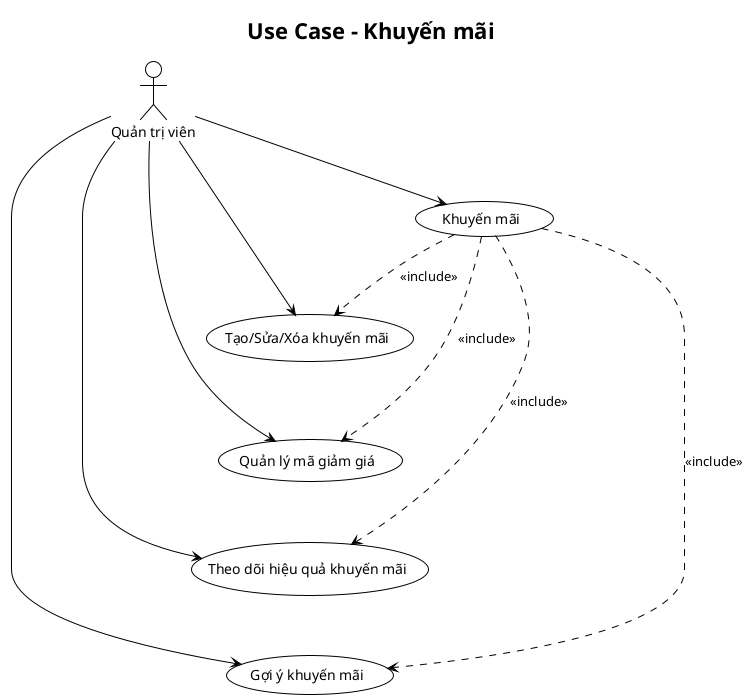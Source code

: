 @startuml
!theme plain
skinparam direction top to bottom
skinparam actorStyle rectangle
skinparam usecaseStyle rectangle

title Use Case - Khuyến mãi

actor "Quản trị viên" as Admin

usecase "Khuyến mãi" as UC7
usecase "Tạo/Sửa/Xóa khuyến mãi" as UC7_1
usecase "Quản lý mã giảm giá" as UC7_2
usecase "Theo dõi hiệu quả khuyến mãi" as UC7_3
usecase "Gợi ý khuyến mãi" as UC7_4

Admin --> UC7
Admin --> UC7_1
Admin --> UC7_2
Admin --> UC7_3
Admin --> UC7_4

UC7 ..> UC7_1 : <<include>>
UC7 ..> UC7_2 : <<include>>
UC7 ..> UC7_3 : <<include>>
UC7 ..> UC7_4 : <<include>>

UC7_1 -[hidden]-> UC7_2
UC7_2 -[hidden]-> UC7_3
UC7_3 -[hidden]-> UC7_4

@enduml
